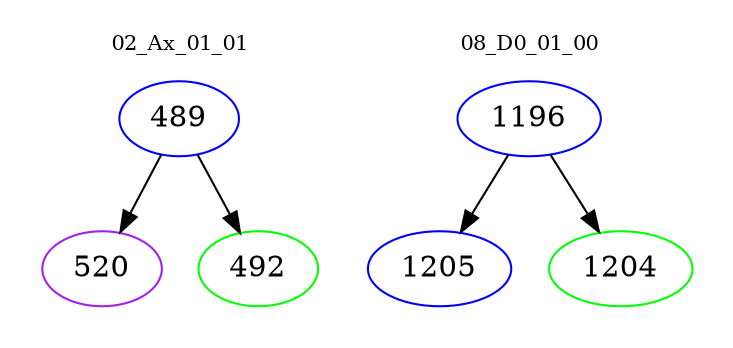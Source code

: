 digraph{
subgraph cluster_0 {
color = white
label = "02_Ax_01_01";
fontsize=10;
T0_489 [label="489", color="blue"]
T0_489 -> T0_520 [color="black"]
T0_520 [label="520", color="purple"]
T0_489 -> T0_492 [color="black"]
T0_492 [label="492", color="green"]
}
subgraph cluster_1 {
color = white
label = "08_D0_01_00";
fontsize=10;
T1_1196 [label="1196", color="blue"]
T1_1196 -> T1_1205 [color="black"]
T1_1205 [label="1205", color="blue"]
T1_1196 -> T1_1204 [color="black"]
T1_1204 [label="1204", color="green"]
}
}
